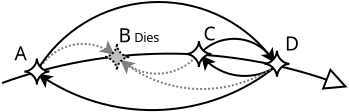 <?xml version="1.0" encoding="UTF-8"?>
<dia:diagram xmlns:dia="http://www.lysator.liu.se/~alla/dia/">
  <dia:layer name="Background" visible="true">
    <dia:object type="Standard - Arc" version="0" id="O0">
      <dia:attribute name="obj_pos">
        <dia:point val="9.611,-2.747"/>
      </dia:attribute>
      <dia:attribute name="obj_bb">
        <dia:rectangle val="5.758,-2.801;9.665,-1.731"/>
      </dia:attribute>
      <dia:attribute name="conn_endpoints">
        <dia:point val="9.611,-2.747"/>
        <dia:point val="5.812,-2.433"/>
      </dia:attribute>
      <dia:attribute name="arc_color">
        <dia:color val="#7f7f7f"/>
      </dia:attribute>
      <dia:attribute name="curve_distance">
        <dia:real val="-0.802"/>
      </dia:attribute>
      <dia:attribute name="line_style">
        <dia:enum val="4"/>
      </dia:attribute>
    </dia:object>
    <dia:object type="Standard - Arc" version="0" id="O1">
      <dia:attribute name="obj_pos">
        <dia:point val="13.511,-2.147"/>
      </dia:attribute>
      <dia:attribute name="obj_bb">
        <dia:rectangle val="9.64,-3.197;13.568,-1.62"/>
      </dia:attribute>
      <dia:attribute name="conn_endpoints">
        <dia:point val="13.511,-2.147"/>
        <dia:point val="9.762,-2.695"/>
      </dia:attribute>
      <dia:attribute name="curve_distance">
        <dia:real val="-0.729"/>
      </dia:attribute>
      <dia:attribute name="end_arrow">
        <dia:enum val="22"/>
      </dia:attribute>
      <dia:attribute name="end_arrow_length">
        <dia:real val="0.5"/>
      </dia:attribute>
      <dia:attribute name="end_arrow_width">
        <dia:real val="0.5"/>
      </dia:attribute>
    </dia:object>
    <dia:object type="Standard - Arc" version="0" id="O2">
      <dia:attribute name="obj_pos">
        <dia:point val="9.761,-2.847"/>
      </dia:attribute>
      <dia:attribute name="obj_bb">
        <dia:rectangle val="9.705,-3.576;13.468,-2.327"/>
      </dia:attribute>
      <dia:attribute name="conn_endpoints">
        <dia:point val="9.761,-2.847"/>
        <dia:point val="13.412,-2.383"/>
      </dia:attribute>
      <dia:attribute name="curve_distance">
        <dia:real val="-0.9"/>
      </dia:attribute>
    </dia:object>
    <dia:object type="Standard - Arc" version="0" id="O3">
      <dia:attribute name="obj_pos">
        <dia:point val="1.628,-1.952"/>
      </dia:attribute>
      <dia:attribute name="obj_bb">
        <dia:rectangle val="1.569,-3.323;5.577,-1.893"/>
      </dia:attribute>
      <dia:attribute name="conn_endpoints">
        <dia:point val="1.628,-1.952"/>
        <dia:point val="5.428,-2.727"/>
      </dia:attribute>
      <dia:attribute name="arc_color">
        <dia:color val="#7f7f7f"/>
      </dia:attribute>
      <dia:attribute name="curve_distance">
        <dia:real val="-0.9"/>
      </dia:attribute>
      <dia:attribute name="line_style">
        <dia:enum val="4"/>
      </dia:attribute>
      <dia:attribute name="end_arrow">
        <dia:enum val="22"/>
      </dia:attribute>
      <dia:attribute name="end_arrow_length">
        <dia:real val="0.5"/>
      </dia:attribute>
      <dia:attribute name="end_arrow_width">
        <dia:real val="0.5"/>
      </dia:attribute>
    </dia:object>
    <dia:object type="Standard - Arc" version="0" id="O4">
      <dia:attribute name="obj_pos">
        <dia:point val="13.528,-2.177"/>
      </dia:attribute>
      <dia:attribute name="obj_bb">
        <dia:rectangle val="1.536,-2.279;13.579,0.087"/>
      </dia:attribute>
      <dia:attribute name="conn_endpoints">
        <dia:point val="13.528,-2.177"/>
        <dia:point val="1.603,-1.777"/>
      </dia:attribute>
      <dia:attribute name="curve_distance">
        <dia:real val="-2.01"/>
      </dia:attribute>
      <dia:attribute name="end_arrow">
        <dia:enum val="22"/>
      </dia:attribute>
      <dia:attribute name="end_arrow_length">
        <dia:real val="0.5"/>
      </dia:attribute>
      <dia:attribute name="end_arrow_width">
        <dia:real val="0.5"/>
      </dia:attribute>
    </dia:object>
    <dia:object type="Standard - Arc" version="0" id="O5">
      <dia:attribute name="obj_pos">
        <dia:point val="1.554,-1.936"/>
      </dia:attribute>
      <dia:attribute name="obj_bb">
        <dia:rectangle val="1.503,-5.418;13.519,-1.826"/>
      </dia:attribute>
      <dia:attribute name="conn_endpoints">
        <dia:point val="1.554,-1.936"/>
        <dia:point val="13.453,-2.327"/>
      </dia:attribute>
      <dia:attribute name="curve_distance">
        <dia:real val="-3.234"/>
      </dia:attribute>
      <dia:attribute name="end_arrow">
        <dia:enum val="22"/>
      </dia:attribute>
      <dia:attribute name="end_arrow_length">
        <dia:real val="0.5"/>
      </dia:attribute>
      <dia:attribute name="end_arrow_width">
        <dia:real val="0.5"/>
      </dia:attribute>
    </dia:object>
    <dia:object type="Standard - Arc" version="0" id="O6">
      <dia:attribute name="obj_pos">
        <dia:point val="13.553,-2.227"/>
      </dia:attribute>
      <dia:attribute name="obj_bb">
        <dia:rectangle val="5.646,-2.984;13.604,-0.967"/>
      </dia:attribute>
      <dia:attribute name="conn_endpoints">
        <dia:point val="13.553,-2.227"/>
        <dia:point val="5.712,-2.483"/>
      </dia:attribute>
      <dia:attribute name="arc_color">
        <dia:color val="#7f7f7f"/>
      </dia:attribute>
      <dia:attribute name="curve_distance">
        <dia:real val="-1.336"/>
      </dia:attribute>
      <dia:attribute name="line_style">
        <dia:enum val="4"/>
      </dia:attribute>
      <dia:attribute name="end_arrow">
        <dia:enum val="22"/>
      </dia:attribute>
      <dia:attribute name="end_arrow_length">
        <dia:real val="0.5"/>
      </dia:attribute>
      <dia:attribute name="end_arrow_width">
        <dia:real val="0.5"/>
      </dia:attribute>
    </dia:object>
    <dia:object type="Standard - Arc" version="0" id="O7">
      <dia:attribute name="obj_pos">
        <dia:point val="-0.197,-1.315"/>
      </dia:attribute>
      <dia:attribute name="obj_bb">
        <dia:rectangle val="-0.248,-2.836;17.14,-0.102"/>
      </dia:attribute>
      <dia:attribute name="conn_endpoints">
        <dia:point val="-0.197,-1.315"/>
        <dia:point val="17.078,-1.102"/>
      </dia:attribute>
      <dia:attribute name="curve_distance">
        <dia:real val="-1.575"/>
      </dia:attribute>
      <dia:attribute name="end_arrow">
        <dia:enum val="2"/>
      </dia:attribute>
      <dia:attribute name="end_arrow_length">
        <dia:real val="1"/>
      </dia:attribute>
      <dia:attribute name="end_arrow_width">
        <dia:real val="1"/>
      </dia:attribute>
    </dia:object>
    <dia:object type="Geometric - Curved Four Point Star" version="0" id="O8">
      <dia:attribute name="obj_pos">
        <dia:point val="12.923,-2.927"/>
      </dia:attribute>
      <dia:attribute name="obj_bb">
        <dia:rectangle val="12.55,-3.277;14.55,-1.277"/>
      </dia:attribute>
      <dia:attribute name="elem_corner">
        <dia:point val="12.923,-2.927"/>
      </dia:attribute>
      <dia:attribute name="elem_width">
        <dia:real val="1.255"/>
      </dia:attribute>
      <dia:attribute name="elem_height">
        <dia:real val="1.3"/>
      </dia:attribute>
      <dia:attribute name="line_width">
        <dia:real val="0.1"/>
      </dia:attribute>
      <dia:attribute name="line_colour">
        <dia:color val="#000000"/>
      </dia:attribute>
      <dia:attribute name="fill_colour">
        <dia:color val="#ffffff"/>
      </dia:attribute>
      <dia:attribute name="show_background">
        <dia:boolean val="true"/>
      </dia:attribute>
      <dia:attribute name="line_style">
        <dia:enum val="0"/>
        <dia:real val="1"/>
      </dia:attribute>
      <dia:attribute name="flip_horizontal">
        <dia:boolean val="false"/>
      </dia:attribute>
      <dia:attribute name="flip_vertical">
        <dia:boolean val="false"/>
      </dia:attribute>
    </dia:object>
    <dia:object type="Geometric - Curved Four Point Star" version="0" id="O9">
      <dia:attribute name="obj_pos">
        <dia:point val="0.92,-2.54"/>
      </dia:attribute>
      <dia:attribute name="obj_bb">
        <dia:rectangle val="0.548,-2.89;2.548,-0.89"/>
      </dia:attribute>
      <dia:attribute name="elem_corner">
        <dia:point val="0.92,-2.54"/>
      </dia:attribute>
      <dia:attribute name="elem_width">
        <dia:real val="1.255"/>
      </dia:attribute>
      <dia:attribute name="elem_height">
        <dia:real val="1.3"/>
      </dia:attribute>
      <dia:attribute name="line_width">
        <dia:real val="0.1"/>
      </dia:attribute>
      <dia:attribute name="line_colour">
        <dia:color val="#000000"/>
      </dia:attribute>
      <dia:attribute name="fill_colour">
        <dia:color val="#ffffff"/>
      </dia:attribute>
      <dia:attribute name="show_background">
        <dia:boolean val="true"/>
      </dia:attribute>
      <dia:attribute name="line_style">
        <dia:enum val="0"/>
        <dia:real val="1"/>
      </dia:attribute>
      <dia:attribute name="flip_horizontal">
        <dia:boolean val="false"/>
      </dia:attribute>
      <dia:attribute name="flip_vertical">
        <dia:boolean val="false"/>
      </dia:attribute>
    </dia:object>
    <dia:object type="Geometric - Curved Four Point Star" version="0" id="O10">
      <dia:attribute name="obj_pos">
        <dia:point val="4.92,-3.265"/>
      </dia:attribute>
      <dia:attribute name="obj_bb">
        <dia:rectangle val="4.548,-3.615;6.548,-1.615"/>
      </dia:attribute>
      <dia:attribute name="elem_corner">
        <dia:point val="4.92,-3.265"/>
      </dia:attribute>
      <dia:attribute name="elem_width">
        <dia:real val="1.255"/>
      </dia:attribute>
      <dia:attribute name="elem_height">
        <dia:real val="1.3"/>
      </dia:attribute>
      <dia:attribute name="line_width">
        <dia:real val="0.1"/>
      </dia:attribute>
      <dia:attribute name="line_colour">
        <dia:color val="#000000"/>
      </dia:attribute>
      <dia:attribute name="fill_colour">
        <dia:color val="#bfbfbf"/>
      </dia:attribute>
      <dia:attribute name="show_background">
        <dia:boolean val="true"/>
      </dia:attribute>
      <dia:attribute name="line_style">
        <dia:enum val="4"/>
        <dia:real val="1"/>
      </dia:attribute>
      <dia:attribute name="flip_horizontal">
        <dia:boolean val="false"/>
      </dia:attribute>
      <dia:attribute name="flip_vertical">
        <dia:boolean val="false"/>
      </dia:attribute>
    </dia:object>
    <dia:object type="Geometric - Curved Four Point Star" version="0" id="O11">
      <dia:attribute name="obj_pos">
        <dia:point val="9.02,-3.415"/>
      </dia:attribute>
      <dia:attribute name="obj_bb">
        <dia:rectangle val="8.648,-3.765;10.648,-1.765"/>
      </dia:attribute>
      <dia:attribute name="elem_corner">
        <dia:point val="9.02,-3.415"/>
      </dia:attribute>
      <dia:attribute name="elem_width">
        <dia:real val="1.255"/>
      </dia:attribute>
      <dia:attribute name="elem_height">
        <dia:real val="1.3"/>
      </dia:attribute>
      <dia:attribute name="line_width">
        <dia:real val="0.1"/>
      </dia:attribute>
      <dia:attribute name="line_colour">
        <dia:color val="#000000"/>
      </dia:attribute>
      <dia:attribute name="fill_colour">
        <dia:color val="#ffffff"/>
      </dia:attribute>
      <dia:attribute name="show_background">
        <dia:boolean val="true"/>
      </dia:attribute>
      <dia:attribute name="line_style">
        <dia:enum val="0"/>
        <dia:real val="1"/>
      </dia:attribute>
      <dia:attribute name="flip_horizontal">
        <dia:boolean val="false"/>
      </dia:attribute>
      <dia:attribute name="flip_vertical">
        <dia:boolean val="false"/>
      </dia:attribute>
    </dia:object>
    <dia:object type="Standard - Text" version="0" id="O12">
      <dia:attribute name="obj_pos">
        <dia:point val="0.428,-2.452"/>
      </dia:attribute>
      <dia:attribute name="obj_bb">
        <dia:rectangle val="0.428,-3.302;1.028,-1.852"/>
      </dia:attribute>
      <dia:attribute name="text">
        <dia:composite type="text">
          <dia:attribute name="string">
            <dia:string>#A#</dia:string>
          </dia:attribute>
          <dia:attribute name="font">
            <dia:font family="sans" style="0" name="Helvetica"/>
          </dia:attribute>
          <dia:attribute name="height">
            <dia:real val="1.2"/>
          </dia:attribute>
          <dia:attribute name="pos">
            <dia:point val="0.428,-2.452"/>
          </dia:attribute>
          <dia:attribute name="color">
            <dia:color val="#000000"/>
          </dia:attribute>
          <dia:attribute name="alignment">
            <dia:enum val="0"/>
          </dia:attribute>
        </dia:composite>
      </dia:attribute>
    </dia:object>
    <dia:object type="Standard - Text" version="0" id="O13">
      <dia:attribute name="obj_pos">
        <dia:point val="5.628,-3.352"/>
      </dia:attribute>
      <dia:attribute name="obj_bb">
        <dia:rectangle val="5.628,-4.202;6.228,-2.752"/>
      </dia:attribute>
      <dia:attribute name="text">
        <dia:composite type="text">
          <dia:attribute name="string">
            <dia:string>#B#</dia:string>
          </dia:attribute>
          <dia:attribute name="font">
            <dia:font family="sans" style="0" name="Helvetica"/>
          </dia:attribute>
          <dia:attribute name="height">
            <dia:real val="1.2"/>
          </dia:attribute>
          <dia:attribute name="pos">
            <dia:point val="5.628,-3.352"/>
          </dia:attribute>
          <dia:attribute name="color">
            <dia:color val="#000000"/>
          </dia:attribute>
          <dia:attribute name="alignment">
            <dia:enum val="0"/>
          </dia:attribute>
        </dia:composite>
      </dia:attribute>
    </dia:object>
    <dia:object type="Standard - Text" version="0" id="O14">
      <dia:attribute name="obj_pos">
        <dia:point val="9.873,-3.44"/>
      </dia:attribute>
      <dia:attribute name="obj_bb">
        <dia:rectangle val="9.873,-4.29;10.523,-2.84"/>
      </dia:attribute>
      <dia:attribute name="text">
        <dia:composite type="text">
          <dia:attribute name="string">
            <dia:string>#C#</dia:string>
          </dia:attribute>
          <dia:attribute name="font">
            <dia:font family="sans" style="0" name="Helvetica"/>
          </dia:attribute>
          <dia:attribute name="height">
            <dia:real val="1.2"/>
          </dia:attribute>
          <dia:attribute name="pos">
            <dia:point val="9.873,-3.44"/>
          </dia:attribute>
          <dia:attribute name="color">
            <dia:color val="#000000"/>
          </dia:attribute>
          <dia:attribute name="alignment">
            <dia:enum val="0"/>
          </dia:attribute>
        </dia:composite>
      </dia:attribute>
    </dia:object>
    <dia:object type="Standard - Text" version="0" id="O15">
      <dia:attribute name="obj_pos">
        <dia:point val="13.948,-2.94"/>
      </dia:attribute>
      <dia:attribute name="obj_bb">
        <dia:rectangle val="13.948,-3.79;14.648,-2.34"/>
      </dia:attribute>
      <dia:attribute name="text">
        <dia:composite type="text">
          <dia:attribute name="string">
            <dia:string>#D#</dia:string>
          </dia:attribute>
          <dia:attribute name="font">
            <dia:font family="sans" style="0" name="Helvetica"/>
          </dia:attribute>
          <dia:attribute name="height">
            <dia:real val="1.2"/>
          </dia:attribute>
          <dia:attribute name="pos">
            <dia:point val="13.948,-2.94"/>
          </dia:attribute>
          <dia:attribute name="color">
            <dia:color val="#000000"/>
          </dia:attribute>
          <dia:attribute name="alignment">
            <dia:enum val="0"/>
          </dia:attribute>
        </dia:composite>
      </dia:attribute>
    </dia:object>
    <dia:object type="Standard - Text" version="0" id="O16">
      <dia:attribute name="obj_pos">
        <dia:point val="6.412,-3.37"/>
      </dia:attribute>
      <dia:attribute name="obj_bb">
        <dia:rectangle val="6.412,-3.938;7.78,-2.935"/>
      </dia:attribute>
      <dia:attribute name="text">
        <dia:composite type="text">
          <dia:attribute name="string">
            <dia:string>#Dies#</dia:string>
          </dia:attribute>
          <dia:attribute name="font">
            <dia:font family="sans" style="0" name="Helvetica"/>
          </dia:attribute>
          <dia:attribute name="height">
            <dia:real val="0.8"/>
          </dia:attribute>
          <dia:attribute name="pos">
            <dia:point val="6.412,-3.37"/>
          </dia:attribute>
          <dia:attribute name="color">
            <dia:color val="#000000"/>
          </dia:attribute>
          <dia:attribute name="alignment">
            <dia:enum val="0"/>
          </dia:attribute>
        </dia:composite>
      </dia:attribute>
    </dia:object>
  </dia:layer>
</dia:diagram>
